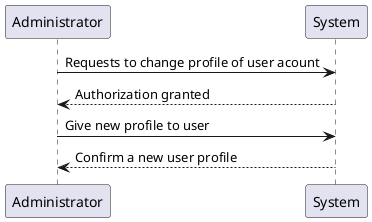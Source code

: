 @startuml
'https://plantuml.com/sequence-diagram


Administrator -> System: Requests to change profile of user acount
Administrator <-- System: Authorization granted
Administrator -> System: Give new profile to user
Administrator <-- System: Confirm a new user profile
@enduml